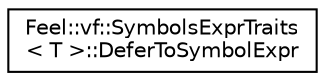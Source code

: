 digraph "Graphical Class Hierarchy"
{
 // LATEX_PDF_SIZE
  edge [fontname="Helvetica",fontsize="10",labelfontname="Helvetica",labelfontsize="10"];
  node [fontname="Helvetica",fontsize="10",shape=record];
  rankdir="LR";
  Node0 [label="Feel::vf::SymbolsExprTraits\l\< T \>::DeferToSymbolExpr",height=0.2,width=0.4,color="black", fillcolor="white", style="filled",URL="$structFeel_1_1vf_1_1SymbolsExprTraits_3_01T_01_4_1_1DeferToSymbolExpr.html",tooltip=" "];
}
